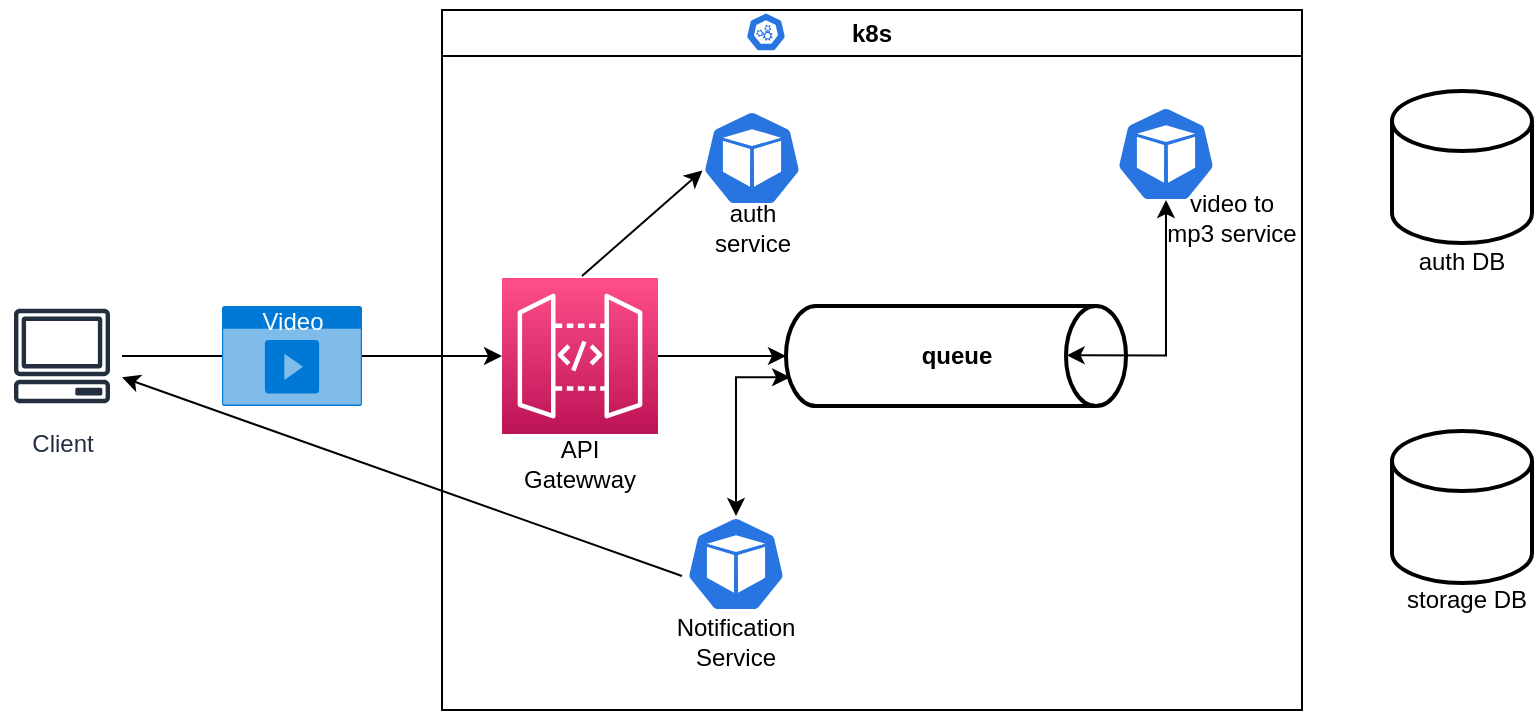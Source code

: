 <mxfile version="20.6.2" type="device"><diagram id="yp7lhTkh9Cn_F6uVG3Uk" name="Page-1"><mxGraphModel dx="1117" dy="657" grid="1" gridSize="10" guides="1" tooltips="1" connect="1" arrows="1" fold="1" page="1" pageScale="1" pageWidth="850" pageHeight="1100" math="0" shadow="0"><root><mxCell id="0"/><mxCell id="1" parent="0"/><mxCell id="JDkfI3PODZUqUw1DgADR-13" value="" style="edgeStyle=orthogonalEdgeStyle;rounded=0;orthogonalLoop=1;jettySize=auto;html=1;entryX=0;entryY=0.5;entryDx=0;entryDy=0;entryPerimeter=0;startArrow=none;" edge="1" parent="1" source="JDkfI3PODZUqUw1DgADR-12" target="JDkfI3PODZUqUw1DgADR-4"><mxGeometry relative="1" as="geometry"/></mxCell><mxCell id="JDkfI3PODZUqUw1DgADR-1" value="Client" style="sketch=0;outlineConnect=0;fontColor=#232F3E;gradientColor=none;strokeColor=#232F3E;fillColor=#ffffff;dashed=0;verticalLabelPosition=bottom;verticalAlign=top;align=center;html=1;fontSize=12;fontStyle=0;aspect=fixed;shape=mxgraph.aws4.resourceIcon;resIcon=mxgraph.aws4.client;" vertex="1" parent="1"><mxGeometry x="43" y="227" width="60" height="60" as="geometry"/></mxCell><mxCell id="JDkfI3PODZUqUw1DgADR-2" value="k8s" style="swimlane;whiteSpace=wrap;html=1;" vertex="1" parent="1"><mxGeometry x="263" y="84" width="430" height="350" as="geometry"><mxRectangle x="300" y="50" width="60" height="30" as="alternateBounds"/></mxGeometry></mxCell><mxCell id="JDkfI3PODZUqUw1DgADR-3" value="" style="sketch=0;html=1;dashed=0;whitespace=wrap;fillColor=#2875E2;strokeColor=#ffffff;points=[[0.005,0.63,0],[0.1,0.2,0],[0.9,0.2,0],[0.5,0,0],[0.995,0.63,0],[0.72,0.99,0],[0.5,1,0],[0.28,0.99,0]];verticalLabelPosition=bottom;align=center;verticalAlign=top;shape=mxgraph.kubernetes.icon;prIcon=master" vertex="1" parent="JDkfI3PODZUqUw1DgADR-2"><mxGeometry x="152" y="-4" width="20" height="30" as="geometry"/></mxCell><mxCell id="JDkfI3PODZUqUw1DgADR-17" style="edgeStyle=orthogonalEdgeStyle;rounded=0;jumpSize=10;orthogonalLoop=1;jettySize=auto;html=1;entryX=0.5;entryY=1;entryDx=0;entryDy=0;entryPerimeter=0;" edge="1" parent="JDkfI3PODZUqUw1DgADR-2" source="JDkfI3PODZUqUw1DgADR-4" target="JDkfI3PODZUqUw1DgADR-8"><mxGeometry relative="1" as="geometry"/></mxCell><mxCell id="JDkfI3PODZUqUw1DgADR-4" value="" style="sketch=0;points=[[0,0,0],[0.25,0,0],[0.5,0,0],[0.75,0,0],[1,0,0],[0,1,0],[0.25,1,0],[0.5,1,0],[0.75,1,0],[1,1,0],[0,0.25,0],[0,0.5,0],[0,0.75,0],[1,0.25,0],[1,0.5,0],[1,0.75,0]];outlineConnect=0;fontColor=#232F3E;gradientColor=#FF4F8B;gradientDirection=north;fillColor=#BC1356;strokeColor=#ffffff;dashed=0;verticalLabelPosition=bottom;verticalAlign=top;align=center;html=1;fontSize=12;fontStyle=0;aspect=fixed;shape=mxgraph.aws4.resourceIcon;resIcon=mxgraph.aws4.api_gateway;" vertex="1" parent="JDkfI3PODZUqUw1DgADR-2"><mxGeometry x="30" y="134" width="78" height="78" as="geometry"/></mxCell><mxCell id="JDkfI3PODZUqUw1DgADR-5" value="" style="sketch=0;html=1;dashed=0;whitespace=wrap;fillColor=#2875E2;strokeColor=#ffffff;points=[[0.005,0.63,0],[0.1,0.2,0],[0.9,0.2,0],[0.5,0,0],[0.995,0.63,0],[0.72,0.99,0],[0.5,1,0],[0.28,0.99,0]];verticalLabelPosition=bottom;align=center;verticalAlign=top;shape=mxgraph.kubernetes.icon;prIcon=pod" vertex="1" parent="JDkfI3PODZUqUw1DgADR-2"><mxGeometry x="130" y="50" width="50" height="48" as="geometry"/></mxCell><mxCell id="JDkfI3PODZUqUw1DgADR-6" value="" style="sketch=0;html=1;dashed=0;whitespace=wrap;fillColor=#2875E2;strokeColor=#ffffff;points=[[0.005,0.63,0],[0.1,0.2,0],[0.9,0.2,0],[0.5,0,0],[0.995,0.63,0],[0.72,0.99,0],[0.5,1,0],[0.28,0.99,0]];verticalLabelPosition=bottom;align=center;verticalAlign=top;shape=mxgraph.kubernetes.icon;prIcon=pod" vertex="1" parent="JDkfI3PODZUqUw1DgADR-2"><mxGeometry x="122" y="253" width="50" height="48" as="geometry"/></mxCell><mxCell id="JDkfI3PODZUqUw1DgADR-7" value="" style="sketch=0;html=1;dashed=0;whitespace=wrap;fillColor=#2875E2;strokeColor=#ffffff;points=[[0.005,0.63,0],[0.1,0.2,0],[0.9,0.2,0],[0.5,0,0],[0.995,0.63,0],[0.72,0.99,0],[0.5,1,0],[0.28,0.99,0]];verticalLabelPosition=bottom;align=center;verticalAlign=top;shape=mxgraph.kubernetes.icon;prIcon=pod" vertex="1" parent="JDkfI3PODZUqUw1DgADR-2"><mxGeometry x="337" y="48" width="50" height="48" as="geometry"/></mxCell><mxCell id="JDkfI3PODZUqUw1DgADR-20" style="edgeStyle=orthogonalEdgeStyle;rounded=0;jumpSize=10;orthogonalLoop=1;jettySize=auto;html=1;entryX=0.5;entryY=0;entryDx=0;entryDy=0;entryPerimeter=0;exitX=0.713;exitY=0.988;exitDx=0;exitDy=0;exitPerimeter=0;startArrow=classic;startFill=1;" edge="1" parent="JDkfI3PODZUqUw1DgADR-2" source="JDkfI3PODZUqUw1DgADR-8" target="JDkfI3PODZUqUw1DgADR-6"><mxGeometry relative="1" as="geometry"><Array as="points"><mxPoint x="147" y="183"/></Array></mxGeometry></mxCell><mxCell id="JDkfI3PODZUqUw1DgADR-8" value="" style="shape=cylinder3;whiteSpace=wrap;html=1;boundedLbl=1;backgroundOutline=1;size=15;direction=south;strokeWidth=2;" vertex="1" parent="JDkfI3PODZUqUw1DgADR-2"><mxGeometry x="172" y="148" width="170" height="50" as="geometry"/></mxCell><mxCell id="JDkfI3PODZUqUw1DgADR-16" value="" style="endArrow=classic;html=1;rounded=0;entryX=0.005;entryY=0.63;entryDx=0;entryDy=0;entryPerimeter=0;" edge="1" parent="JDkfI3PODZUqUw1DgADR-2" target="JDkfI3PODZUqUw1DgADR-5"><mxGeometry width="50" height="50" relative="1" as="geometry"><mxPoint x="70" y="133" as="sourcePoint"/><mxPoint x="125" y="73" as="targetPoint"/></mxGeometry></mxCell><mxCell id="JDkfI3PODZUqUw1DgADR-18" style="edgeStyle=orthogonalEdgeStyle;rounded=0;jumpSize=10;orthogonalLoop=1;jettySize=auto;html=1;exitX=0.553;exitY=0.157;exitDx=0;exitDy=0;exitPerimeter=0;entryX=0.5;entryY=1;entryDx=0;entryDy=0;entryPerimeter=0;startArrow=classic;startFill=1;" edge="1" parent="JDkfI3PODZUqUw1DgADR-2"><mxGeometry relative="1" as="geometry"><mxPoint x="312.31" y="172.65" as="sourcePoint"/><mxPoint x="362" y="95" as="targetPoint"/><Array as="points"><mxPoint x="362" y="173"/></Array></mxGeometry></mxCell><mxCell id="JDkfI3PODZUqUw1DgADR-26" value="API Gatewway" style="text;html=1;strokeColor=none;fillColor=none;align=center;verticalAlign=middle;whiteSpace=wrap;rounded=0;strokeWidth=2;" vertex="1" parent="JDkfI3PODZUqUw1DgADR-2"><mxGeometry x="39" y="212" width="60" height="30" as="geometry"/></mxCell><mxCell id="JDkfI3PODZUqUw1DgADR-27" value="Notification Service" style="text;html=1;strokeColor=none;fillColor=none;align=center;verticalAlign=middle;whiteSpace=wrap;rounded=0;strokeWidth=2;" vertex="1" parent="JDkfI3PODZUqUw1DgADR-2"><mxGeometry x="117" y="301" width="60" height="30" as="geometry"/></mxCell><mxCell id="JDkfI3PODZUqUw1DgADR-28" value="&lt;b&gt;queue&lt;/b&gt;" style="text;html=1;align=center;verticalAlign=middle;resizable=0;points=[];autosize=1;strokeColor=none;fillColor=none;strokeWidth=2;" vertex="1" parent="JDkfI3PODZUqUw1DgADR-2"><mxGeometry x="227" y="158" width="60" height="30" as="geometry"/></mxCell><mxCell id="JDkfI3PODZUqUw1DgADR-29" value="auth&lt;br&gt;service" style="text;html=1;align=center;verticalAlign=middle;resizable=0;points=[];autosize=1;strokeColor=none;fillColor=none;" vertex="1" parent="JDkfI3PODZUqUw1DgADR-2"><mxGeometry x="125" y="89" width="60" height="40" as="geometry"/></mxCell><mxCell id="JDkfI3PODZUqUw1DgADR-30" value="video to mp3 service" style="text;html=1;strokeColor=none;fillColor=none;align=center;verticalAlign=middle;whiteSpace=wrap;rounded=0;strokeWidth=2;" vertex="1" parent="JDkfI3PODZUqUw1DgADR-2"><mxGeometry x="360" y="89" width="70" height="30" as="geometry"/></mxCell><mxCell id="JDkfI3PODZUqUw1DgADR-9" value="" style="shape=cylinder3;whiteSpace=wrap;html=1;boundedLbl=1;backgroundOutline=1;size=15;strokeWidth=2;" vertex="1" parent="1"><mxGeometry x="738" y="124.5" width="70" height="76" as="geometry"/></mxCell><mxCell id="JDkfI3PODZUqUw1DgADR-11" value="" style="shape=cylinder3;whiteSpace=wrap;html=1;boundedLbl=1;backgroundOutline=1;size=15;strokeWidth=2;" vertex="1" parent="1"><mxGeometry x="738" y="294.5" width="70" height="76" as="geometry"/></mxCell><mxCell id="JDkfI3PODZUqUw1DgADR-12" value="Video" style="html=1;strokeColor=none;fillColor=#0079D6;labelPosition=center;verticalLabelPosition=middle;verticalAlign=top;align=center;fontSize=12;outlineConnect=0;spacingTop=-6;fontColor=#FFFFFF;sketch=0;shape=mxgraph.sitemap.video;strokeWidth=2;" vertex="1" parent="1"><mxGeometry x="153" y="232" width="70" height="50" as="geometry"/></mxCell><mxCell id="JDkfI3PODZUqUw1DgADR-14" value="" style="edgeStyle=orthogonalEdgeStyle;rounded=0;orthogonalLoop=1;jettySize=auto;html=1;entryX=0;entryY=0.5;entryDx=0;entryDy=0;entryPerimeter=0;endArrow=none;" edge="1" parent="1" source="JDkfI3PODZUqUw1DgADR-1" target="JDkfI3PODZUqUw1DgADR-12"><mxGeometry relative="1" as="geometry"><mxPoint x="103" y="257" as="sourcePoint"/><mxPoint x="293" y="259" as="targetPoint"/></mxGeometry></mxCell><mxCell id="JDkfI3PODZUqUw1DgADR-25" value="" style="endArrow=classic;html=1;rounded=0;jumpSize=10;" edge="1" parent="1" target="JDkfI3PODZUqUw1DgADR-1"><mxGeometry width="50" height="50" relative="1" as="geometry"><mxPoint x="383" y="367" as="sourcePoint"/><mxPoint x="133" y="357" as="targetPoint"/></mxGeometry></mxCell><mxCell id="JDkfI3PODZUqUw1DgADR-31" value="auth DB" style="text;html=1;strokeColor=none;fillColor=none;align=center;verticalAlign=middle;whiteSpace=wrap;rounded=0;strokeWidth=2;" vertex="1" parent="1"><mxGeometry x="743" y="194.5" width="60" height="30" as="geometry"/></mxCell><mxCell id="JDkfI3PODZUqUw1DgADR-32" value="storage DB" style="text;html=1;strokeColor=none;fillColor=none;align=center;verticalAlign=middle;whiteSpace=wrap;rounded=0;strokeWidth=2;" vertex="1" parent="1"><mxGeometry x="743" y="363.5" width="65" height="30" as="geometry"/></mxCell></root></mxGraphModel></diagram></mxfile>